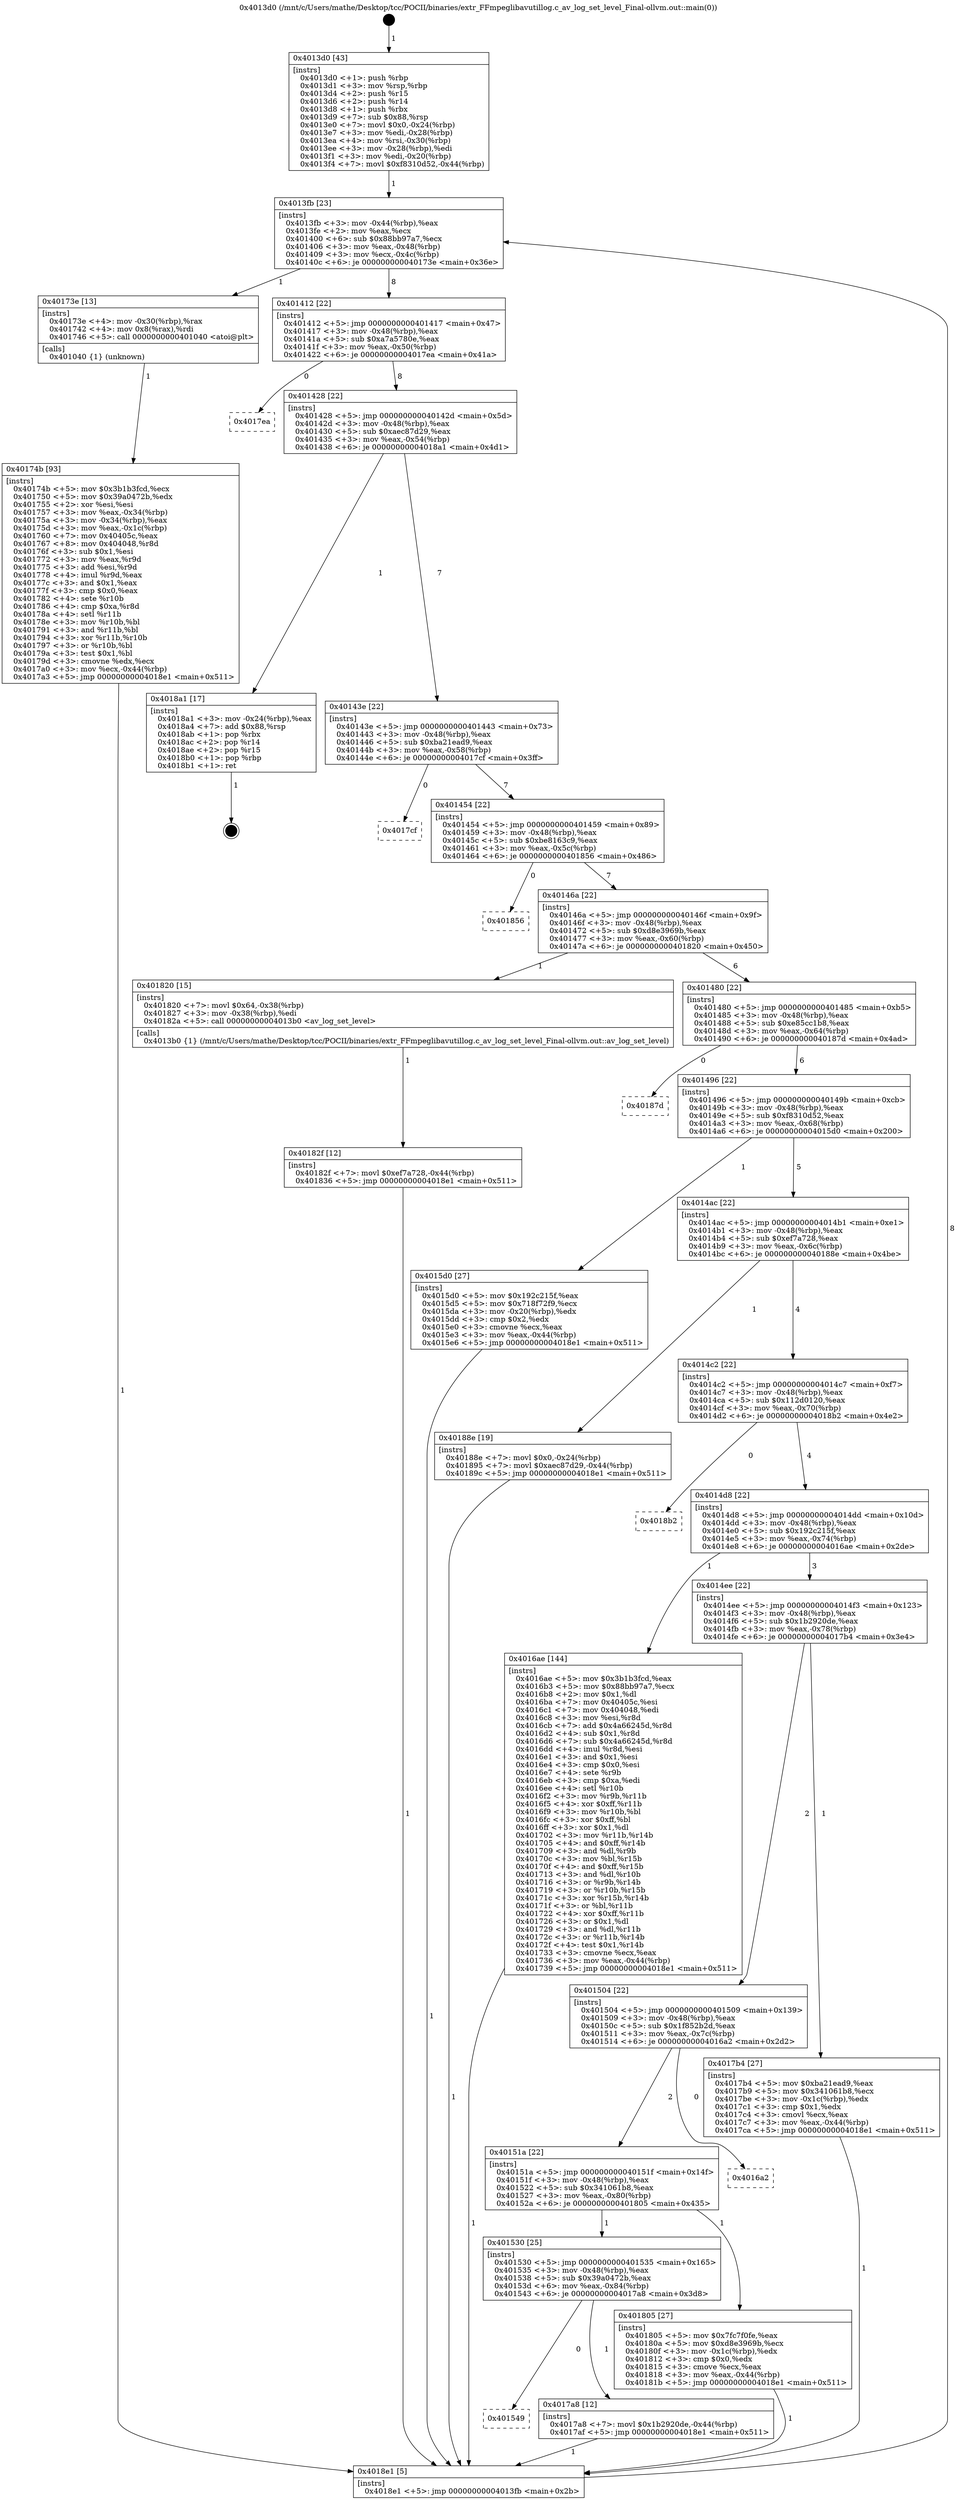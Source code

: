 digraph "0x4013d0" {
  label = "0x4013d0 (/mnt/c/Users/mathe/Desktop/tcc/POCII/binaries/extr_FFmpeglibavutillog.c_av_log_set_level_Final-ollvm.out::main(0))"
  labelloc = "t"
  node[shape=record]

  Entry [label="",width=0.3,height=0.3,shape=circle,fillcolor=black,style=filled]
  "0x4013fb" [label="{
     0x4013fb [23]\l
     | [instrs]\l
     &nbsp;&nbsp;0x4013fb \<+3\>: mov -0x44(%rbp),%eax\l
     &nbsp;&nbsp;0x4013fe \<+2\>: mov %eax,%ecx\l
     &nbsp;&nbsp;0x401400 \<+6\>: sub $0x88bb97a7,%ecx\l
     &nbsp;&nbsp;0x401406 \<+3\>: mov %eax,-0x48(%rbp)\l
     &nbsp;&nbsp;0x401409 \<+3\>: mov %ecx,-0x4c(%rbp)\l
     &nbsp;&nbsp;0x40140c \<+6\>: je 000000000040173e \<main+0x36e\>\l
  }"]
  "0x40173e" [label="{
     0x40173e [13]\l
     | [instrs]\l
     &nbsp;&nbsp;0x40173e \<+4\>: mov -0x30(%rbp),%rax\l
     &nbsp;&nbsp;0x401742 \<+4\>: mov 0x8(%rax),%rdi\l
     &nbsp;&nbsp;0x401746 \<+5\>: call 0000000000401040 \<atoi@plt\>\l
     | [calls]\l
     &nbsp;&nbsp;0x401040 \{1\} (unknown)\l
  }"]
  "0x401412" [label="{
     0x401412 [22]\l
     | [instrs]\l
     &nbsp;&nbsp;0x401412 \<+5\>: jmp 0000000000401417 \<main+0x47\>\l
     &nbsp;&nbsp;0x401417 \<+3\>: mov -0x48(%rbp),%eax\l
     &nbsp;&nbsp;0x40141a \<+5\>: sub $0xa7a5780e,%eax\l
     &nbsp;&nbsp;0x40141f \<+3\>: mov %eax,-0x50(%rbp)\l
     &nbsp;&nbsp;0x401422 \<+6\>: je 00000000004017ea \<main+0x41a\>\l
  }"]
  Exit [label="",width=0.3,height=0.3,shape=circle,fillcolor=black,style=filled,peripheries=2]
  "0x4017ea" [label="{
     0x4017ea\l
  }", style=dashed]
  "0x401428" [label="{
     0x401428 [22]\l
     | [instrs]\l
     &nbsp;&nbsp;0x401428 \<+5\>: jmp 000000000040142d \<main+0x5d\>\l
     &nbsp;&nbsp;0x40142d \<+3\>: mov -0x48(%rbp),%eax\l
     &nbsp;&nbsp;0x401430 \<+5\>: sub $0xaec87d29,%eax\l
     &nbsp;&nbsp;0x401435 \<+3\>: mov %eax,-0x54(%rbp)\l
     &nbsp;&nbsp;0x401438 \<+6\>: je 00000000004018a1 \<main+0x4d1\>\l
  }"]
  "0x40182f" [label="{
     0x40182f [12]\l
     | [instrs]\l
     &nbsp;&nbsp;0x40182f \<+7\>: movl $0xef7a728,-0x44(%rbp)\l
     &nbsp;&nbsp;0x401836 \<+5\>: jmp 00000000004018e1 \<main+0x511\>\l
  }"]
  "0x4018a1" [label="{
     0x4018a1 [17]\l
     | [instrs]\l
     &nbsp;&nbsp;0x4018a1 \<+3\>: mov -0x24(%rbp),%eax\l
     &nbsp;&nbsp;0x4018a4 \<+7\>: add $0x88,%rsp\l
     &nbsp;&nbsp;0x4018ab \<+1\>: pop %rbx\l
     &nbsp;&nbsp;0x4018ac \<+2\>: pop %r14\l
     &nbsp;&nbsp;0x4018ae \<+2\>: pop %r15\l
     &nbsp;&nbsp;0x4018b0 \<+1\>: pop %rbp\l
     &nbsp;&nbsp;0x4018b1 \<+1\>: ret\l
  }"]
  "0x40143e" [label="{
     0x40143e [22]\l
     | [instrs]\l
     &nbsp;&nbsp;0x40143e \<+5\>: jmp 0000000000401443 \<main+0x73\>\l
     &nbsp;&nbsp;0x401443 \<+3\>: mov -0x48(%rbp),%eax\l
     &nbsp;&nbsp;0x401446 \<+5\>: sub $0xba21ead9,%eax\l
     &nbsp;&nbsp;0x40144b \<+3\>: mov %eax,-0x58(%rbp)\l
     &nbsp;&nbsp;0x40144e \<+6\>: je 00000000004017cf \<main+0x3ff\>\l
  }"]
  "0x401549" [label="{
     0x401549\l
  }", style=dashed]
  "0x4017cf" [label="{
     0x4017cf\l
  }", style=dashed]
  "0x401454" [label="{
     0x401454 [22]\l
     | [instrs]\l
     &nbsp;&nbsp;0x401454 \<+5\>: jmp 0000000000401459 \<main+0x89\>\l
     &nbsp;&nbsp;0x401459 \<+3\>: mov -0x48(%rbp),%eax\l
     &nbsp;&nbsp;0x40145c \<+5\>: sub $0xbe8163c9,%eax\l
     &nbsp;&nbsp;0x401461 \<+3\>: mov %eax,-0x5c(%rbp)\l
     &nbsp;&nbsp;0x401464 \<+6\>: je 0000000000401856 \<main+0x486\>\l
  }"]
  "0x4017a8" [label="{
     0x4017a8 [12]\l
     | [instrs]\l
     &nbsp;&nbsp;0x4017a8 \<+7\>: movl $0x1b2920de,-0x44(%rbp)\l
     &nbsp;&nbsp;0x4017af \<+5\>: jmp 00000000004018e1 \<main+0x511\>\l
  }"]
  "0x401856" [label="{
     0x401856\l
  }", style=dashed]
  "0x40146a" [label="{
     0x40146a [22]\l
     | [instrs]\l
     &nbsp;&nbsp;0x40146a \<+5\>: jmp 000000000040146f \<main+0x9f\>\l
     &nbsp;&nbsp;0x40146f \<+3\>: mov -0x48(%rbp),%eax\l
     &nbsp;&nbsp;0x401472 \<+5\>: sub $0xd8e3969b,%eax\l
     &nbsp;&nbsp;0x401477 \<+3\>: mov %eax,-0x60(%rbp)\l
     &nbsp;&nbsp;0x40147a \<+6\>: je 0000000000401820 \<main+0x450\>\l
  }"]
  "0x401530" [label="{
     0x401530 [25]\l
     | [instrs]\l
     &nbsp;&nbsp;0x401530 \<+5\>: jmp 0000000000401535 \<main+0x165\>\l
     &nbsp;&nbsp;0x401535 \<+3\>: mov -0x48(%rbp),%eax\l
     &nbsp;&nbsp;0x401538 \<+5\>: sub $0x39a0472b,%eax\l
     &nbsp;&nbsp;0x40153d \<+6\>: mov %eax,-0x84(%rbp)\l
     &nbsp;&nbsp;0x401543 \<+6\>: je 00000000004017a8 \<main+0x3d8\>\l
  }"]
  "0x401820" [label="{
     0x401820 [15]\l
     | [instrs]\l
     &nbsp;&nbsp;0x401820 \<+7\>: movl $0x64,-0x38(%rbp)\l
     &nbsp;&nbsp;0x401827 \<+3\>: mov -0x38(%rbp),%edi\l
     &nbsp;&nbsp;0x40182a \<+5\>: call 00000000004013b0 \<av_log_set_level\>\l
     | [calls]\l
     &nbsp;&nbsp;0x4013b0 \{1\} (/mnt/c/Users/mathe/Desktop/tcc/POCII/binaries/extr_FFmpeglibavutillog.c_av_log_set_level_Final-ollvm.out::av_log_set_level)\l
  }"]
  "0x401480" [label="{
     0x401480 [22]\l
     | [instrs]\l
     &nbsp;&nbsp;0x401480 \<+5\>: jmp 0000000000401485 \<main+0xb5\>\l
     &nbsp;&nbsp;0x401485 \<+3\>: mov -0x48(%rbp),%eax\l
     &nbsp;&nbsp;0x401488 \<+5\>: sub $0xe85cc1b8,%eax\l
     &nbsp;&nbsp;0x40148d \<+3\>: mov %eax,-0x64(%rbp)\l
     &nbsp;&nbsp;0x401490 \<+6\>: je 000000000040187d \<main+0x4ad\>\l
  }"]
  "0x401805" [label="{
     0x401805 [27]\l
     | [instrs]\l
     &nbsp;&nbsp;0x401805 \<+5\>: mov $0x7fc7f0fe,%eax\l
     &nbsp;&nbsp;0x40180a \<+5\>: mov $0xd8e3969b,%ecx\l
     &nbsp;&nbsp;0x40180f \<+3\>: mov -0x1c(%rbp),%edx\l
     &nbsp;&nbsp;0x401812 \<+3\>: cmp $0x0,%edx\l
     &nbsp;&nbsp;0x401815 \<+3\>: cmove %ecx,%eax\l
     &nbsp;&nbsp;0x401818 \<+3\>: mov %eax,-0x44(%rbp)\l
     &nbsp;&nbsp;0x40181b \<+5\>: jmp 00000000004018e1 \<main+0x511\>\l
  }"]
  "0x40187d" [label="{
     0x40187d\l
  }", style=dashed]
  "0x401496" [label="{
     0x401496 [22]\l
     | [instrs]\l
     &nbsp;&nbsp;0x401496 \<+5\>: jmp 000000000040149b \<main+0xcb\>\l
     &nbsp;&nbsp;0x40149b \<+3\>: mov -0x48(%rbp),%eax\l
     &nbsp;&nbsp;0x40149e \<+5\>: sub $0xf8310d52,%eax\l
     &nbsp;&nbsp;0x4014a3 \<+3\>: mov %eax,-0x68(%rbp)\l
     &nbsp;&nbsp;0x4014a6 \<+6\>: je 00000000004015d0 \<main+0x200\>\l
  }"]
  "0x40151a" [label="{
     0x40151a [22]\l
     | [instrs]\l
     &nbsp;&nbsp;0x40151a \<+5\>: jmp 000000000040151f \<main+0x14f\>\l
     &nbsp;&nbsp;0x40151f \<+3\>: mov -0x48(%rbp),%eax\l
     &nbsp;&nbsp;0x401522 \<+5\>: sub $0x341061b8,%eax\l
     &nbsp;&nbsp;0x401527 \<+3\>: mov %eax,-0x80(%rbp)\l
     &nbsp;&nbsp;0x40152a \<+6\>: je 0000000000401805 \<main+0x435\>\l
  }"]
  "0x4015d0" [label="{
     0x4015d0 [27]\l
     | [instrs]\l
     &nbsp;&nbsp;0x4015d0 \<+5\>: mov $0x192c215f,%eax\l
     &nbsp;&nbsp;0x4015d5 \<+5\>: mov $0x718f72f9,%ecx\l
     &nbsp;&nbsp;0x4015da \<+3\>: mov -0x20(%rbp),%edx\l
     &nbsp;&nbsp;0x4015dd \<+3\>: cmp $0x2,%edx\l
     &nbsp;&nbsp;0x4015e0 \<+3\>: cmovne %ecx,%eax\l
     &nbsp;&nbsp;0x4015e3 \<+3\>: mov %eax,-0x44(%rbp)\l
     &nbsp;&nbsp;0x4015e6 \<+5\>: jmp 00000000004018e1 \<main+0x511\>\l
  }"]
  "0x4014ac" [label="{
     0x4014ac [22]\l
     | [instrs]\l
     &nbsp;&nbsp;0x4014ac \<+5\>: jmp 00000000004014b1 \<main+0xe1\>\l
     &nbsp;&nbsp;0x4014b1 \<+3\>: mov -0x48(%rbp),%eax\l
     &nbsp;&nbsp;0x4014b4 \<+5\>: sub $0xef7a728,%eax\l
     &nbsp;&nbsp;0x4014b9 \<+3\>: mov %eax,-0x6c(%rbp)\l
     &nbsp;&nbsp;0x4014bc \<+6\>: je 000000000040188e \<main+0x4be\>\l
  }"]
  "0x4018e1" [label="{
     0x4018e1 [5]\l
     | [instrs]\l
     &nbsp;&nbsp;0x4018e1 \<+5\>: jmp 00000000004013fb \<main+0x2b\>\l
  }"]
  "0x4013d0" [label="{
     0x4013d0 [43]\l
     | [instrs]\l
     &nbsp;&nbsp;0x4013d0 \<+1\>: push %rbp\l
     &nbsp;&nbsp;0x4013d1 \<+3\>: mov %rsp,%rbp\l
     &nbsp;&nbsp;0x4013d4 \<+2\>: push %r15\l
     &nbsp;&nbsp;0x4013d6 \<+2\>: push %r14\l
     &nbsp;&nbsp;0x4013d8 \<+1\>: push %rbx\l
     &nbsp;&nbsp;0x4013d9 \<+7\>: sub $0x88,%rsp\l
     &nbsp;&nbsp;0x4013e0 \<+7\>: movl $0x0,-0x24(%rbp)\l
     &nbsp;&nbsp;0x4013e7 \<+3\>: mov %edi,-0x28(%rbp)\l
     &nbsp;&nbsp;0x4013ea \<+4\>: mov %rsi,-0x30(%rbp)\l
     &nbsp;&nbsp;0x4013ee \<+3\>: mov -0x28(%rbp),%edi\l
     &nbsp;&nbsp;0x4013f1 \<+3\>: mov %edi,-0x20(%rbp)\l
     &nbsp;&nbsp;0x4013f4 \<+7\>: movl $0xf8310d52,-0x44(%rbp)\l
  }"]
  "0x4016a2" [label="{
     0x4016a2\l
  }", style=dashed]
  "0x40188e" [label="{
     0x40188e [19]\l
     | [instrs]\l
     &nbsp;&nbsp;0x40188e \<+7\>: movl $0x0,-0x24(%rbp)\l
     &nbsp;&nbsp;0x401895 \<+7\>: movl $0xaec87d29,-0x44(%rbp)\l
     &nbsp;&nbsp;0x40189c \<+5\>: jmp 00000000004018e1 \<main+0x511\>\l
  }"]
  "0x4014c2" [label="{
     0x4014c2 [22]\l
     | [instrs]\l
     &nbsp;&nbsp;0x4014c2 \<+5\>: jmp 00000000004014c7 \<main+0xf7\>\l
     &nbsp;&nbsp;0x4014c7 \<+3\>: mov -0x48(%rbp),%eax\l
     &nbsp;&nbsp;0x4014ca \<+5\>: sub $0x112d0120,%eax\l
     &nbsp;&nbsp;0x4014cf \<+3\>: mov %eax,-0x70(%rbp)\l
     &nbsp;&nbsp;0x4014d2 \<+6\>: je 00000000004018b2 \<main+0x4e2\>\l
  }"]
  "0x401504" [label="{
     0x401504 [22]\l
     | [instrs]\l
     &nbsp;&nbsp;0x401504 \<+5\>: jmp 0000000000401509 \<main+0x139\>\l
     &nbsp;&nbsp;0x401509 \<+3\>: mov -0x48(%rbp),%eax\l
     &nbsp;&nbsp;0x40150c \<+5\>: sub $0x1f852b2d,%eax\l
     &nbsp;&nbsp;0x401511 \<+3\>: mov %eax,-0x7c(%rbp)\l
     &nbsp;&nbsp;0x401514 \<+6\>: je 00000000004016a2 \<main+0x2d2\>\l
  }"]
  "0x4018b2" [label="{
     0x4018b2\l
  }", style=dashed]
  "0x4014d8" [label="{
     0x4014d8 [22]\l
     | [instrs]\l
     &nbsp;&nbsp;0x4014d8 \<+5\>: jmp 00000000004014dd \<main+0x10d\>\l
     &nbsp;&nbsp;0x4014dd \<+3\>: mov -0x48(%rbp),%eax\l
     &nbsp;&nbsp;0x4014e0 \<+5\>: sub $0x192c215f,%eax\l
     &nbsp;&nbsp;0x4014e5 \<+3\>: mov %eax,-0x74(%rbp)\l
     &nbsp;&nbsp;0x4014e8 \<+6\>: je 00000000004016ae \<main+0x2de\>\l
  }"]
  "0x4017b4" [label="{
     0x4017b4 [27]\l
     | [instrs]\l
     &nbsp;&nbsp;0x4017b4 \<+5\>: mov $0xba21ead9,%eax\l
     &nbsp;&nbsp;0x4017b9 \<+5\>: mov $0x341061b8,%ecx\l
     &nbsp;&nbsp;0x4017be \<+3\>: mov -0x1c(%rbp),%edx\l
     &nbsp;&nbsp;0x4017c1 \<+3\>: cmp $0x1,%edx\l
     &nbsp;&nbsp;0x4017c4 \<+3\>: cmovl %ecx,%eax\l
     &nbsp;&nbsp;0x4017c7 \<+3\>: mov %eax,-0x44(%rbp)\l
     &nbsp;&nbsp;0x4017ca \<+5\>: jmp 00000000004018e1 \<main+0x511\>\l
  }"]
  "0x4016ae" [label="{
     0x4016ae [144]\l
     | [instrs]\l
     &nbsp;&nbsp;0x4016ae \<+5\>: mov $0x3b1b3fcd,%eax\l
     &nbsp;&nbsp;0x4016b3 \<+5\>: mov $0x88bb97a7,%ecx\l
     &nbsp;&nbsp;0x4016b8 \<+2\>: mov $0x1,%dl\l
     &nbsp;&nbsp;0x4016ba \<+7\>: mov 0x40405c,%esi\l
     &nbsp;&nbsp;0x4016c1 \<+7\>: mov 0x404048,%edi\l
     &nbsp;&nbsp;0x4016c8 \<+3\>: mov %esi,%r8d\l
     &nbsp;&nbsp;0x4016cb \<+7\>: add $0x4a66245d,%r8d\l
     &nbsp;&nbsp;0x4016d2 \<+4\>: sub $0x1,%r8d\l
     &nbsp;&nbsp;0x4016d6 \<+7\>: sub $0x4a66245d,%r8d\l
     &nbsp;&nbsp;0x4016dd \<+4\>: imul %r8d,%esi\l
     &nbsp;&nbsp;0x4016e1 \<+3\>: and $0x1,%esi\l
     &nbsp;&nbsp;0x4016e4 \<+3\>: cmp $0x0,%esi\l
     &nbsp;&nbsp;0x4016e7 \<+4\>: sete %r9b\l
     &nbsp;&nbsp;0x4016eb \<+3\>: cmp $0xa,%edi\l
     &nbsp;&nbsp;0x4016ee \<+4\>: setl %r10b\l
     &nbsp;&nbsp;0x4016f2 \<+3\>: mov %r9b,%r11b\l
     &nbsp;&nbsp;0x4016f5 \<+4\>: xor $0xff,%r11b\l
     &nbsp;&nbsp;0x4016f9 \<+3\>: mov %r10b,%bl\l
     &nbsp;&nbsp;0x4016fc \<+3\>: xor $0xff,%bl\l
     &nbsp;&nbsp;0x4016ff \<+3\>: xor $0x1,%dl\l
     &nbsp;&nbsp;0x401702 \<+3\>: mov %r11b,%r14b\l
     &nbsp;&nbsp;0x401705 \<+4\>: and $0xff,%r14b\l
     &nbsp;&nbsp;0x401709 \<+3\>: and %dl,%r9b\l
     &nbsp;&nbsp;0x40170c \<+3\>: mov %bl,%r15b\l
     &nbsp;&nbsp;0x40170f \<+4\>: and $0xff,%r15b\l
     &nbsp;&nbsp;0x401713 \<+3\>: and %dl,%r10b\l
     &nbsp;&nbsp;0x401716 \<+3\>: or %r9b,%r14b\l
     &nbsp;&nbsp;0x401719 \<+3\>: or %r10b,%r15b\l
     &nbsp;&nbsp;0x40171c \<+3\>: xor %r15b,%r14b\l
     &nbsp;&nbsp;0x40171f \<+3\>: or %bl,%r11b\l
     &nbsp;&nbsp;0x401722 \<+4\>: xor $0xff,%r11b\l
     &nbsp;&nbsp;0x401726 \<+3\>: or $0x1,%dl\l
     &nbsp;&nbsp;0x401729 \<+3\>: and %dl,%r11b\l
     &nbsp;&nbsp;0x40172c \<+3\>: or %r11b,%r14b\l
     &nbsp;&nbsp;0x40172f \<+4\>: test $0x1,%r14b\l
     &nbsp;&nbsp;0x401733 \<+3\>: cmovne %ecx,%eax\l
     &nbsp;&nbsp;0x401736 \<+3\>: mov %eax,-0x44(%rbp)\l
     &nbsp;&nbsp;0x401739 \<+5\>: jmp 00000000004018e1 \<main+0x511\>\l
  }"]
  "0x4014ee" [label="{
     0x4014ee [22]\l
     | [instrs]\l
     &nbsp;&nbsp;0x4014ee \<+5\>: jmp 00000000004014f3 \<main+0x123\>\l
     &nbsp;&nbsp;0x4014f3 \<+3\>: mov -0x48(%rbp),%eax\l
     &nbsp;&nbsp;0x4014f6 \<+5\>: sub $0x1b2920de,%eax\l
     &nbsp;&nbsp;0x4014fb \<+3\>: mov %eax,-0x78(%rbp)\l
     &nbsp;&nbsp;0x4014fe \<+6\>: je 00000000004017b4 \<main+0x3e4\>\l
  }"]
  "0x40174b" [label="{
     0x40174b [93]\l
     | [instrs]\l
     &nbsp;&nbsp;0x40174b \<+5\>: mov $0x3b1b3fcd,%ecx\l
     &nbsp;&nbsp;0x401750 \<+5\>: mov $0x39a0472b,%edx\l
     &nbsp;&nbsp;0x401755 \<+2\>: xor %esi,%esi\l
     &nbsp;&nbsp;0x401757 \<+3\>: mov %eax,-0x34(%rbp)\l
     &nbsp;&nbsp;0x40175a \<+3\>: mov -0x34(%rbp),%eax\l
     &nbsp;&nbsp;0x40175d \<+3\>: mov %eax,-0x1c(%rbp)\l
     &nbsp;&nbsp;0x401760 \<+7\>: mov 0x40405c,%eax\l
     &nbsp;&nbsp;0x401767 \<+8\>: mov 0x404048,%r8d\l
     &nbsp;&nbsp;0x40176f \<+3\>: sub $0x1,%esi\l
     &nbsp;&nbsp;0x401772 \<+3\>: mov %eax,%r9d\l
     &nbsp;&nbsp;0x401775 \<+3\>: add %esi,%r9d\l
     &nbsp;&nbsp;0x401778 \<+4\>: imul %r9d,%eax\l
     &nbsp;&nbsp;0x40177c \<+3\>: and $0x1,%eax\l
     &nbsp;&nbsp;0x40177f \<+3\>: cmp $0x0,%eax\l
     &nbsp;&nbsp;0x401782 \<+4\>: sete %r10b\l
     &nbsp;&nbsp;0x401786 \<+4\>: cmp $0xa,%r8d\l
     &nbsp;&nbsp;0x40178a \<+4\>: setl %r11b\l
     &nbsp;&nbsp;0x40178e \<+3\>: mov %r10b,%bl\l
     &nbsp;&nbsp;0x401791 \<+3\>: and %r11b,%bl\l
     &nbsp;&nbsp;0x401794 \<+3\>: xor %r11b,%r10b\l
     &nbsp;&nbsp;0x401797 \<+3\>: or %r10b,%bl\l
     &nbsp;&nbsp;0x40179a \<+3\>: test $0x1,%bl\l
     &nbsp;&nbsp;0x40179d \<+3\>: cmovne %edx,%ecx\l
     &nbsp;&nbsp;0x4017a0 \<+3\>: mov %ecx,-0x44(%rbp)\l
     &nbsp;&nbsp;0x4017a3 \<+5\>: jmp 00000000004018e1 \<main+0x511\>\l
  }"]
  Entry -> "0x4013d0" [label=" 1"]
  "0x4013fb" -> "0x40173e" [label=" 1"]
  "0x4013fb" -> "0x401412" [label=" 8"]
  "0x4018a1" -> Exit [label=" 1"]
  "0x401412" -> "0x4017ea" [label=" 0"]
  "0x401412" -> "0x401428" [label=" 8"]
  "0x40188e" -> "0x4018e1" [label=" 1"]
  "0x401428" -> "0x4018a1" [label=" 1"]
  "0x401428" -> "0x40143e" [label=" 7"]
  "0x40182f" -> "0x4018e1" [label=" 1"]
  "0x40143e" -> "0x4017cf" [label=" 0"]
  "0x40143e" -> "0x401454" [label=" 7"]
  "0x401820" -> "0x40182f" [label=" 1"]
  "0x401454" -> "0x401856" [label=" 0"]
  "0x401454" -> "0x40146a" [label=" 7"]
  "0x401805" -> "0x4018e1" [label=" 1"]
  "0x40146a" -> "0x401820" [label=" 1"]
  "0x40146a" -> "0x401480" [label=" 6"]
  "0x4017a8" -> "0x4018e1" [label=" 1"]
  "0x401480" -> "0x40187d" [label=" 0"]
  "0x401480" -> "0x401496" [label=" 6"]
  "0x401530" -> "0x401549" [label=" 0"]
  "0x401496" -> "0x4015d0" [label=" 1"]
  "0x401496" -> "0x4014ac" [label=" 5"]
  "0x4015d0" -> "0x4018e1" [label=" 1"]
  "0x4013d0" -> "0x4013fb" [label=" 1"]
  "0x4018e1" -> "0x4013fb" [label=" 8"]
  "0x4017b4" -> "0x4018e1" [label=" 1"]
  "0x4014ac" -> "0x40188e" [label=" 1"]
  "0x4014ac" -> "0x4014c2" [label=" 4"]
  "0x40151a" -> "0x401530" [label=" 1"]
  "0x4014c2" -> "0x4018b2" [label=" 0"]
  "0x4014c2" -> "0x4014d8" [label=" 4"]
  "0x401530" -> "0x4017a8" [label=" 1"]
  "0x4014d8" -> "0x4016ae" [label=" 1"]
  "0x4014d8" -> "0x4014ee" [label=" 3"]
  "0x4016ae" -> "0x4018e1" [label=" 1"]
  "0x40173e" -> "0x40174b" [label=" 1"]
  "0x40174b" -> "0x4018e1" [label=" 1"]
  "0x401504" -> "0x40151a" [label=" 2"]
  "0x4014ee" -> "0x4017b4" [label=" 1"]
  "0x4014ee" -> "0x401504" [label=" 2"]
  "0x40151a" -> "0x401805" [label=" 1"]
  "0x401504" -> "0x4016a2" [label=" 0"]
}
